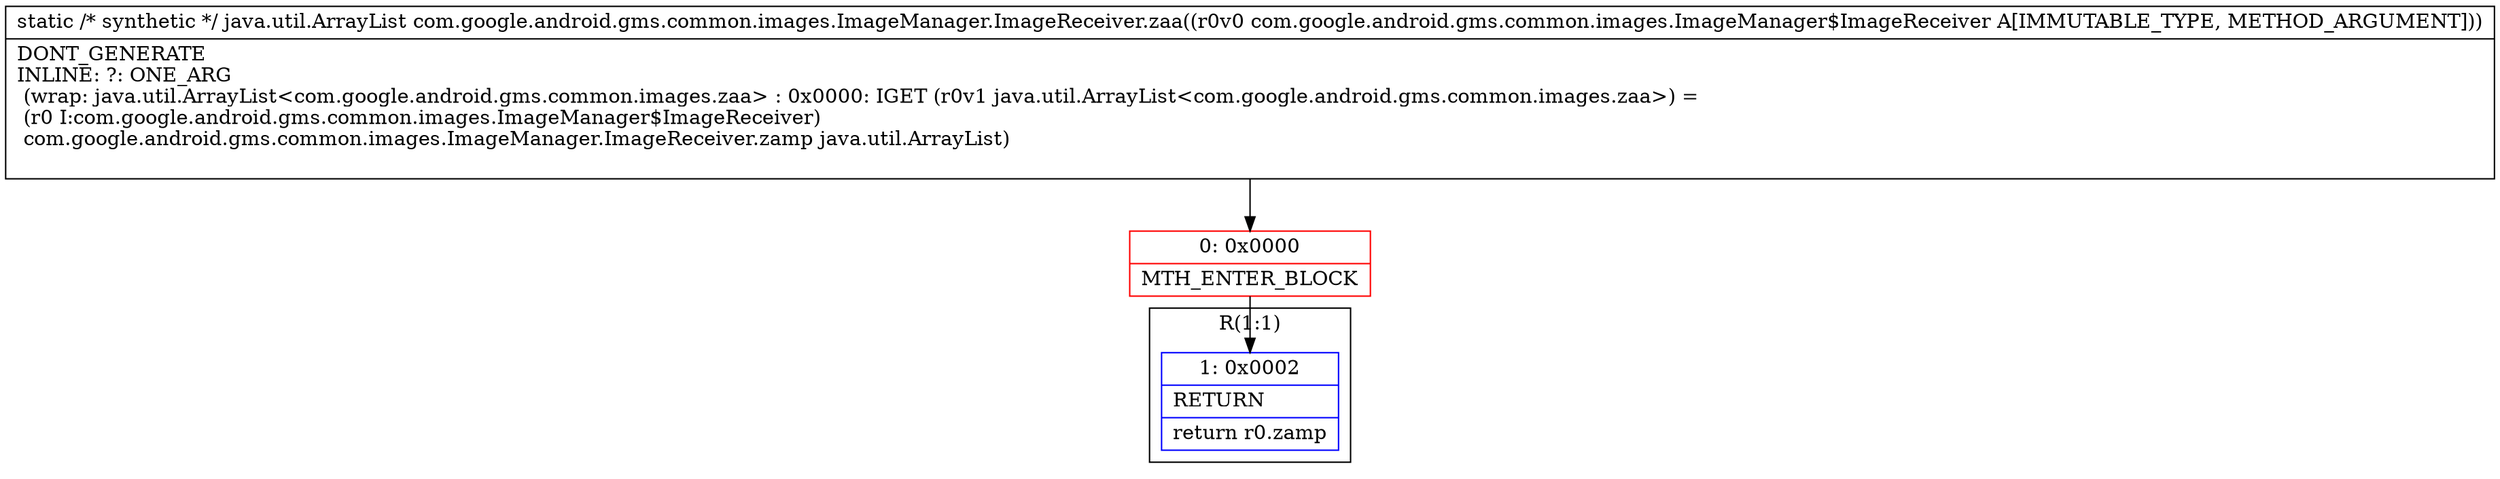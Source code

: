 digraph "CFG forcom.google.android.gms.common.images.ImageManager.ImageReceiver.zaa(Lcom\/google\/android\/gms\/common\/images\/ImageManager$ImageReceiver;)Ljava\/util\/ArrayList;" {
subgraph cluster_Region_1403170502 {
label = "R(1:1)";
node [shape=record,color=blue];
Node_1 [shape=record,label="{1\:\ 0x0002|RETURN\l|return r0.zamp\l}"];
}
Node_0 [shape=record,color=red,label="{0\:\ 0x0000|MTH_ENTER_BLOCK\l}"];
MethodNode[shape=record,label="{static \/* synthetic *\/ java.util.ArrayList com.google.android.gms.common.images.ImageManager.ImageReceiver.zaa((r0v0 com.google.android.gms.common.images.ImageManager$ImageReceiver A[IMMUTABLE_TYPE, METHOD_ARGUMENT]))  | DONT_GENERATE\lINLINE: ?: ONE_ARG  \l  (wrap: java.util.ArrayList\<com.google.android.gms.common.images.zaa\> : 0x0000: IGET  (r0v1 java.util.ArrayList\<com.google.android.gms.common.images.zaa\>) = \l  (r0 I:com.google.android.gms.common.images.ImageManager$ImageReceiver)\l com.google.android.gms.common.images.ImageManager.ImageReceiver.zamp java.util.ArrayList)\l\l}"];
MethodNode -> Node_0;
Node_0 -> Node_1;
}

